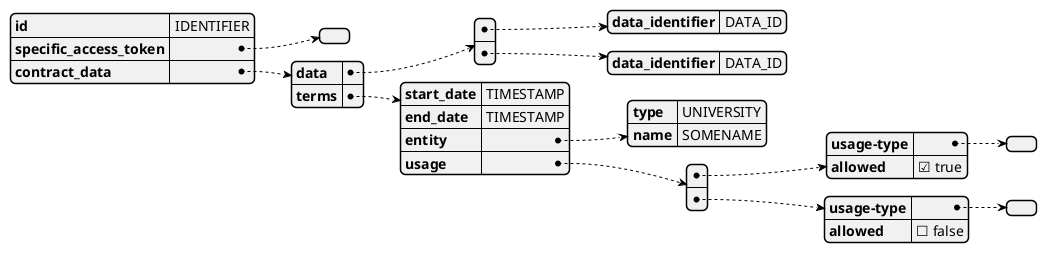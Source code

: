 @startjson
{
    "id": "IDENTIFIER",
    "specific_access_token": {
    },
    "contract_data": {
        "data":[
            {
                "data_identifier": "DATA_ID"
            }, 
            {
                "data_identifier": "DATA_ID"
            }
        ],
        "terms": {
            "start_date": "TIMESTAMP",
            "end_date": "TIMESTAMP",
            "entity": {
                    "type": "UNIVERSITY",
                    "name": "SOMENAME"
                },
            "usage": [
                {
                    "usage-type": {},
                    "allowed": true
                },
                {
                    "usage-type": {},
                    "allowed": false
                }
            ]
        }
    }
}
@endjson